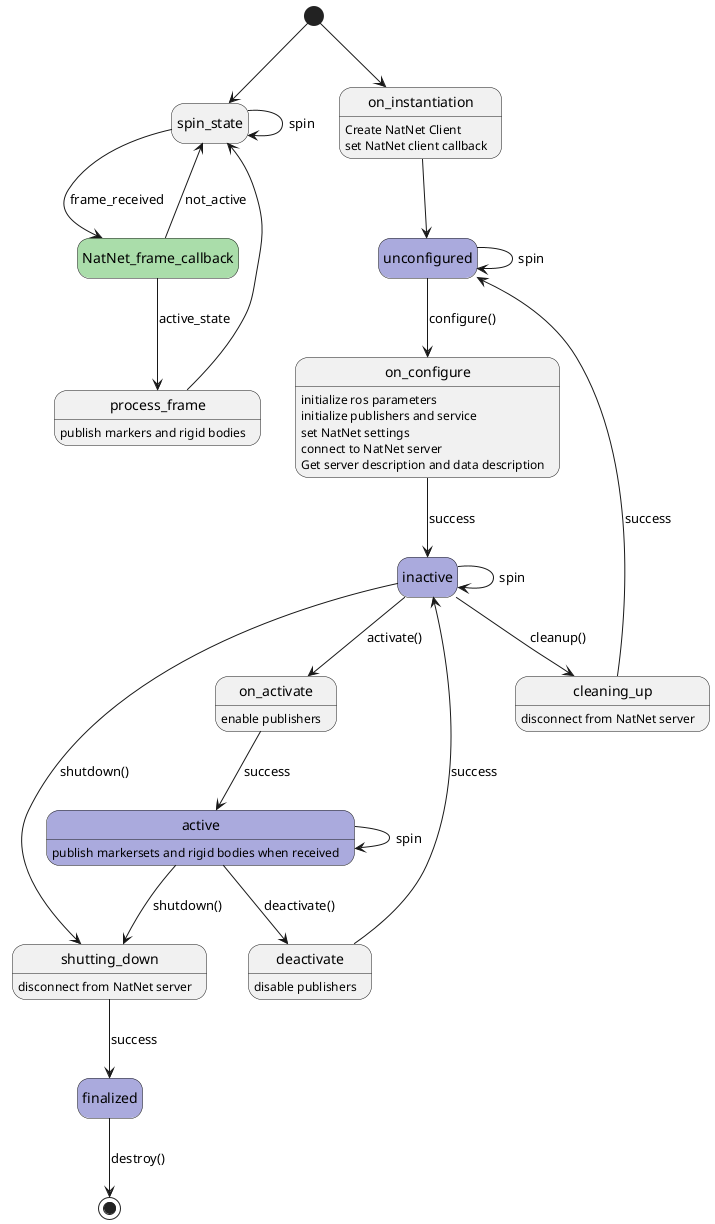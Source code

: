 @startuml driver_program_flow
hide empty description

state spin_state
state NatNet_frame_callback #AADDAA
state unconfigured #AAAADD
state inactive #AAAADD
state active #AAAADD
state finalized #AAAADD

''' main state machine
''' for ros2 lifecycle node info see: https://design.ros2.org/articles/node_lifecycle.html
[*] --> on_instantiation
on_instantiation : Create NatNet Client
on_instantiation : set NatNet client callback

on_instantiation --> unconfigured 
unconfigured --> unconfigured : spin

unconfigured --> on_configure : configure()
on_configure : initialize ros parameters
on_configure : initialize publishers and service
on_configure : set NatNet settings
on_configure : connect to NatNet server
on_configure : Get server description and data description

on_configure --> inactive : success
inactive --> inactive : spin

inactive --> on_activate : activate()
inactive --> shutting_down : shutdown()
inactive --> cleaning_up : cleanup()
cleaning_up --> unconfigured : success
on_activate : enable publishers

on_activate --> active : success
active : publish markersets and rigid bodies when received
active --> active : spin

active --> deactivate : deactivate()
deactivate : disable publishers
deactivate --> inactive : success

active --> shutting_down : shutdown()
shutting_down : disconnect from NatNet server

cleaning_up : disconnect from NatNet server

shutting_down --> finalized : success

finalized --> [*] : destroy()

''' NatNet Client callback flow
[*] --> spin_state
spin_state --> spin_state : spin
spin_state --> NatNet_frame_callback : frame_received
NatNet_frame_callback --> process_frame : active_state
NatNet_frame_callback --> spin_state : not_active
process_frame : publish markers and rigid bodies
process_frame --> spin_state

@enduml
